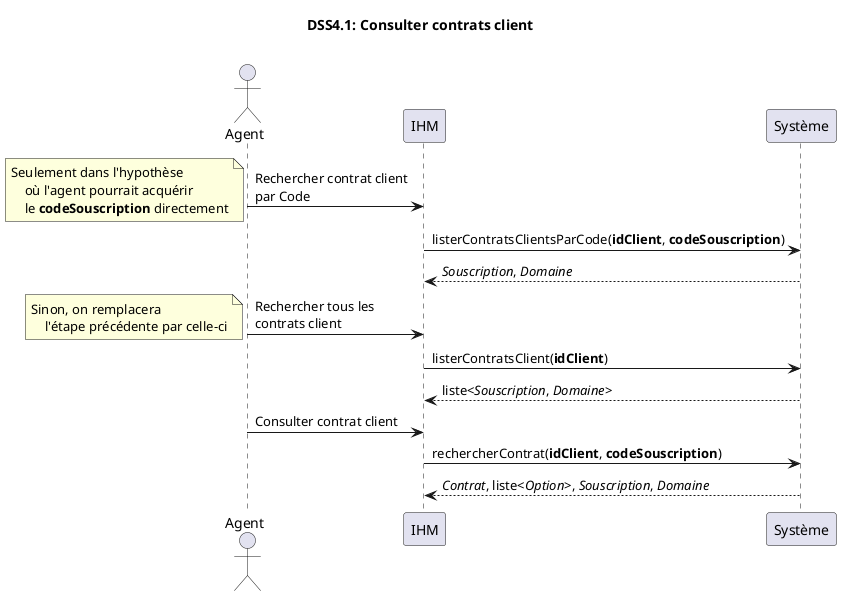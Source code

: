 @startuml

title DSS4.1: Consulter contrats client\n

actor Agent as A
participant IHM
participant Système


A -> IHM : Rechercher contrat client\npar Code
    note left : Seulement dans l'hypothèse\n\
    où l'agent pourrait acquérir\n\
    le **codeSouscription** directement
    IHM -> Système : listerContratsClientsParCode(**idClient**, **codeSouscription**)
    Système --> IHM : //Souscription//, //Domaine//


A -> IHM : Rechercher tous les\ncontrats client
    note left : Sinon, on remplacera\n\
    l'étape précédente par celle-ci
    IHM -> Système : listerContratsClient(**idClient**)
    Système --> IHM : liste<//Souscription//, //Domaine//>


A -> IHM : Consulter contrat client
    IHM -> Système : rechercherContrat(**idClient**, **codeSouscription**)
    Système --> IHM : //Contrat//, liste<//Option//>, //Souscription//, //Domaine//

@enduml
